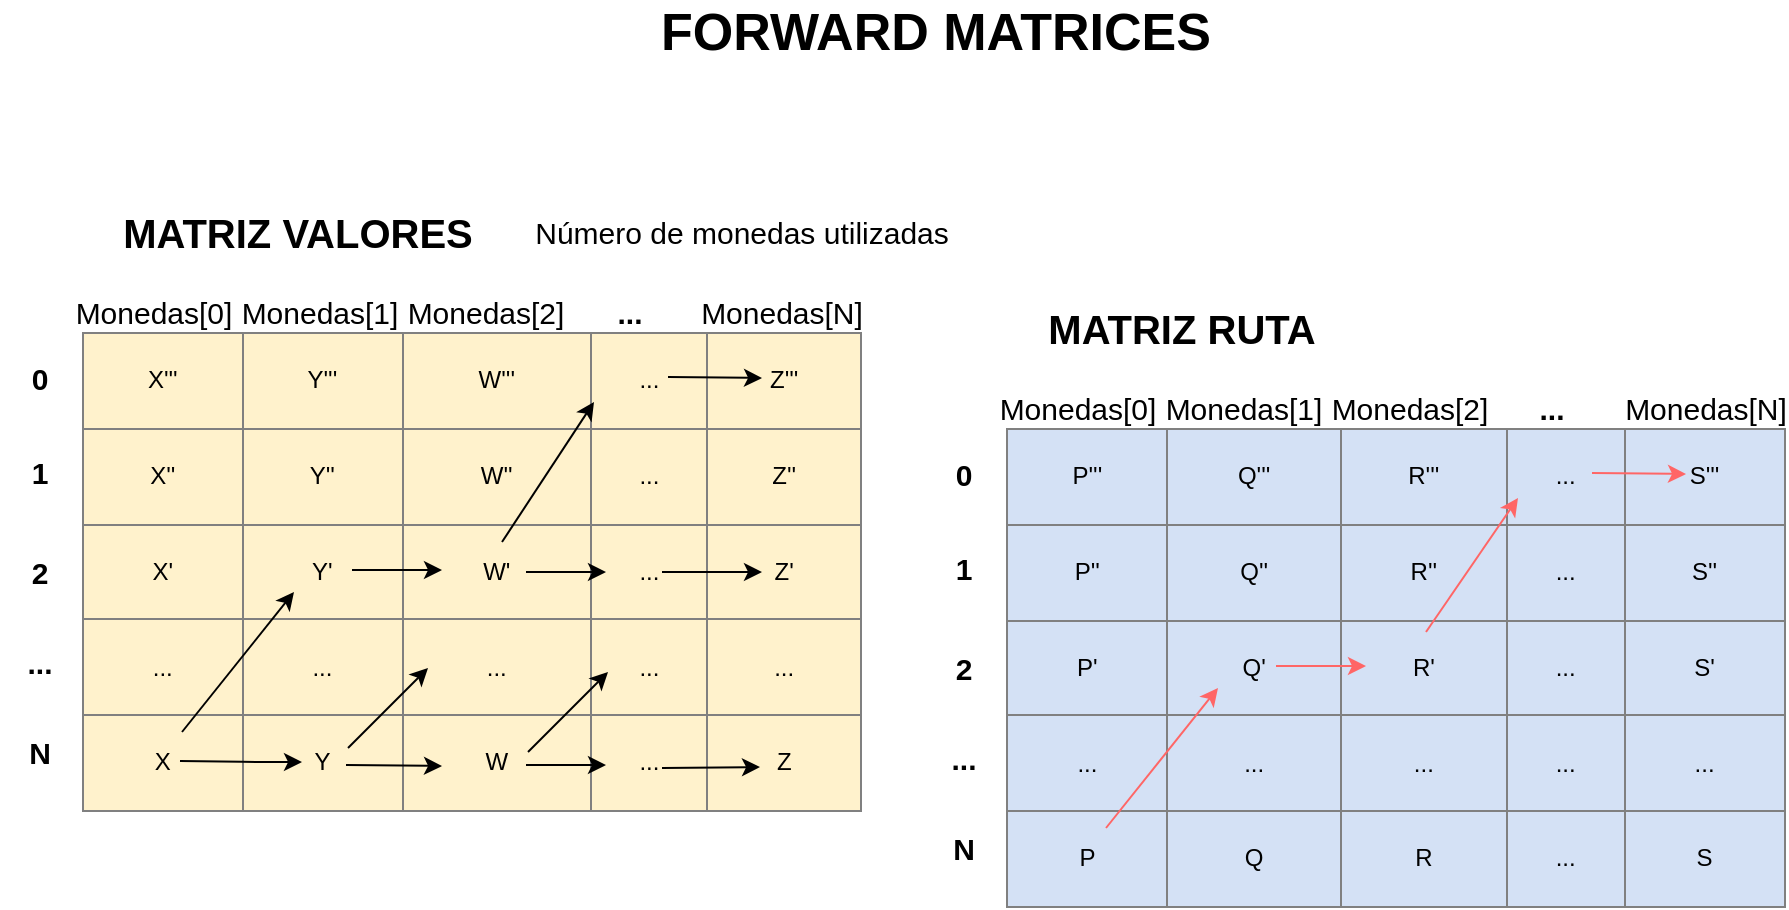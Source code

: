 <mxfile version="10.6.0" type="device"><diagram id="Rv1JQS67IE8p_a-UgF7v" name="Página-1"><mxGraphModel dx="1010" dy="609" grid="1" gridSize="10" guides="1" tooltips="1" connect="1" arrows="1" fold="1" page="1" pageScale="1" pageWidth="1169" pageHeight="827" math="0" shadow="0"><root><mxCell id="0"/><mxCell id="1" parent="0"/><mxCell id="CKBlLyWcM6fiHPnXQB7s-1" value="&lt;table border=&quot;1&quot; width=&quot;100%&quot; style=&quot;text-align: center ; width: 100% ; height: 100% ; border-collapse: collapse&quot;&gt;&lt;tbody&gt;&lt;tr&gt;&lt;td align=&quot;center&quot;&gt;X'''&lt;/td&gt;&lt;td align=&quot;center&quot;&gt;Y'''&lt;/td&gt;&lt;td align=&quot;center&quot;&gt;W'''&lt;/td&gt;&lt;td style=&quot;text-align: center&quot;&gt;...&lt;/td&gt;&lt;td style=&quot;text-align: center&quot;&gt;Z'''&lt;/td&gt;&lt;/tr&gt;&lt;tr&gt;&lt;td style=&quot;text-align: center&quot;&gt;X''&lt;/td&gt;&lt;td style=&quot;text-align: center&quot;&gt;Y''&lt;/td&gt;&lt;td style=&quot;text-align: center&quot;&gt;W''&lt;/td&gt;&lt;td style=&quot;text-align: center&quot;&gt;...&lt;/td&gt;&lt;td&gt;Z''&lt;/td&gt;&lt;/tr&gt;&lt;tr&gt;&lt;td style=&quot;text-align: center&quot;&gt;X'&lt;/td&gt;&lt;td style=&quot;text-align: center&quot;&gt;Y'&lt;/td&gt;&lt;td style=&quot;text-align: center&quot;&gt;W'&lt;/td&gt;&lt;td style=&quot;text-align: center&quot;&gt;...&lt;/td&gt;&lt;td&gt;Z'&lt;/td&gt;&lt;/tr&gt;&lt;tr&gt;&lt;td align=&quot;center&quot;&gt;...&lt;/td&gt;&lt;td align=&quot;center&quot;&gt;...&lt;/td&gt;&lt;td align=&quot;center&quot;&gt;...&lt;/td&gt;&lt;td style=&quot;text-align: center&quot;&gt;...&lt;/td&gt;&lt;td&gt;...&lt;/td&gt;&lt;/tr&gt;&lt;tr&gt;&lt;td align=&quot;center&quot;&gt;X&lt;/td&gt;&lt;td align=&quot;center&quot;&gt;Y&lt;/td&gt;&lt;td align=&quot;center&quot;&gt;W&lt;/td&gt;&lt;td style=&quot;text-align: center&quot;&gt;...&lt;/td&gt;&lt;td&gt;Z&lt;/td&gt;&lt;/tr&gt;&lt;/tbody&gt;&lt;/table&gt;" style="text;html=1;strokeColor=none;fillColor=#FFF2CC;overflow=fill;" vertex="1" parent="1"><mxGeometry x="96" y="210" width="390" height="240" as="geometry"/></mxCell><mxCell id="CKBlLyWcM6fiHPnXQB7s-3" value="&lt;b style=&quot;font-size: 15px;&quot;&gt;0&lt;/b&gt;" style="text;html=1;strokeColor=none;fillColor=none;align=center;verticalAlign=middle;whiteSpace=wrap;rounded=0;fontSize=15;" vertex="1" parent="1"><mxGeometry x="55" y="223" width="40" height="20" as="geometry"/></mxCell><mxCell id="CKBlLyWcM6fiHPnXQB7s-4" value="&lt;b style=&quot;font-size: 15px;&quot;&gt;1&lt;/b&gt;" style="text;html=1;strokeColor=none;fillColor=none;align=center;verticalAlign=middle;whiteSpace=wrap;rounded=0;fontSize=15;" vertex="1" parent="1"><mxGeometry x="55" y="270" width="40" height="20" as="geometry"/></mxCell><mxCell id="CKBlLyWcM6fiHPnXQB7s-5" value="&lt;b style=&quot;font-size: 15px;&quot;&gt;2&lt;/b&gt;" style="text;html=1;strokeColor=none;fillColor=none;align=center;verticalAlign=middle;whiteSpace=wrap;rounded=0;fontSize=15;" vertex="1" parent="1"><mxGeometry x="55" y="320" width="40" height="20" as="geometry"/></mxCell><mxCell id="CKBlLyWcM6fiHPnXQB7s-6" value="&lt;b style=&quot;font-size: 15px;&quot;&gt;...&lt;/b&gt;" style="text;html=1;strokeColor=none;fillColor=none;align=center;verticalAlign=middle;whiteSpace=wrap;rounded=0;fontSize=15;" vertex="1" parent="1"><mxGeometry x="55" y="365" width="40" height="20" as="geometry"/></mxCell><mxCell id="CKBlLyWcM6fiHPnXQB7s-7" value="&lt;b style=&quot;font-size: 15px;&quot;&gt;N&lt;/b&gt;" style="text;html=1;strokeColor=none;fillColor=none;align=center;verticalAlign=middle;whiteSpace=wrap;rounded=0;fontSize=15;" vertex="1" parent="1"><mxGeometry x="55" y="410" width="40" height="20" as="geometry"/></mxCell><mxCell id="CKBlLyWcM6fiHPnXQB7s-9" value="Monedas[0]" style="text;html=1;strokeColor=none;fillColor=none;align=center;verticalAlign=middle;whiteSpace=wrap;rounded=0;fontSize=15;" vertex="1" parent="1"><mxGeometry x="112" y="190" width="40" height="20" as="geometry"/></mxCell><mxCell id="CKBlLyWcM6fiHPnXQB7s-10" value="Monedas[1]" style="text;html=1;strokeColor=none;fillColor=none;align=center;verticalAlign=middle;whiteSpace=wrap;rounded=0;fontSize=15;" vertex="1" parent="1"><mxGeometry x="195" y="190" width="40" height="20" as="geometry"/></mxCell><mxCell id="CKBlLyWcM6fiHPnXQB7s-12" value="Monedas[2]" style="text;html=1;strokeColor=none;fillColor=none;align=center;verticalAlign=middle;whiteSpace=wrap;rounded=0;fontSize=15;" vertex="1" parent="1"><mxGeometry x="278" y="190" width="40" height="20" as="geometry"/></mxCell><mxCell id="CKBlLyWcM6fiHPnXQB7s-14" value="Monedas[N]" style="text;html=1;strokeColor=none;fillColor=none;align=center;verticalAlign=middle;whiteSpace=wrap;rounded=0;fontSize=15;" vertex="1" parent="1"><mxGeometry x="426" y="190" width="40" height="20" as="geometry"/></mxCell><mxCell id="CKBlLyWcM6fiHPnXQB7s-15" value="&lt;b style=&quot;font-size: 15px;&quot;&gt;...&lt;/b&gt;" style="text;html=1;strokeColor=none;fillColor=none;align=center;verticalAlign=middle;whiteSpace=wrap;rounded=0;fontSize=15;" vertex="1" parent="1"><mxGeometry x="350" y="190" width="40" height="20" as="geometry"/></mxCell><mxCell id="CKBlLyWcM6fiHPnXQB7s-18" value="MATRIZ VALORES" style="text;html=1;strokeColor=none;fillColor=none;align=center;verticalAlign=middle;whiteSpace=wrap;rounded=0;fontSize=20;fontStyle=1" vertex="1" parent="1"><mxGeometry x="84" y="150" width="240" height="20" as="geometry"/></mxCell><mxCell id="CKBlLyWcM6fiHPnXQB7s-32" value="" style="endArrow=classic;html=1;fontSize=20;" edge="1" parent="1"><mxGeometry width="50" height="50" relative="1" as="geometry"><mxPoint x="146" y="410" as="sourcePoint"/><mxPoint x="202" y="340" as="targetPoint"/></mxGeometry></mxCell><mxCell id="CKBlLyWcM6fiHPnXQB7s-33" value="" style="endArrow=classic;html=1;fontSize=20;" edge="1" parent="1"><mxGeometry width="50" height="50" relative="1" as="geometry"><mxPoint x="145" y="424.5" as="sourcePoint"/><mxPoint x="206" y="425" as="targetPoint"/><Array as="points"><mxPoint x="186" y="425"/></Array></mxGeometry></mxCell><mxCell id="CKBlLyWcM6fiHPnXQB7s-34" value="" style="endArrow=classic;html=1;fontSize=20;" edge="1" parent="1"><mxGeometry width="50" height="50" relative="1" as="geometry"><mxPoint x="228" y="426.5" as="sourcePoint"/><mxPoint x="276" y="427" as="targetPoint"/></mxGeometry></mxCell><mxCell id="CKBlLyWcM6fiHPnXQB7s-35" value="" style="endArrow=classic;html=1;fontSize=20;" edge="1" parent="1"><mxGeometry width="50" height="50" relative="1" as="geometry"><mxPoint x="318" y="426.5" as="sourcePoint"/><mxPoint x="358" y="426.5" as="targetPoint"/><Array as="points"><mxPoint x="328" y="426.5"/></Array></mxGeometry></mxCell><mxCell id="CKBlLyWcM6fiHPnXQB7s-36" value="" style="endArrow=classic;html=1;fontSize=20;" edge="1" parent="1"><mxGeometry width="50" height="50" relative="1" as="geometry"><mxPoint x="386" y="428" as="sourcePoint"/><mxPoint x="435" y="427.5" as="targetPoint"/></mxGeometry></mxCell><mxCell id="CKBlLyWcM6fiHPnXQB7s-37" value="" style="endArrow=classic;html=1;fontSize=20;" edge="1" parent="1"><mxGeometry width="50" height="50" relative="1" as="geometry"><mxPoint x="231" y="329" as="sourcePoint"/><mxPoint x="276" y="329" as="targetPoint"/></mxGeometry></mxCell><mxCell id="CKBlLyWcM6fiHPnXQB7s-38" value="" style="endArrow=classic;html=1;fontSize=20;" edge="1" parent="1"><mxGeometry width="50" height="50" relative="1" as="geometry"><mxPoint x="318" y="330" as="sourcePoint"/><mxPoint x="358" y="330" as="targetPoint"/><Array as="points"><mxPoint x="318" y="330"/></Array></mxGeometry></mxCell><mxCell id="CKBlLyWcM6fiHPnXQB7s-39" value="" style="endArrow=classic;html=1;fontSize=20;" edge="1" parent="1"><mxGeometry width="50" height="50" relative="1" as="geometry"><mxPoint x="386" y="330" as="sourcePoint"/><mxPoint x="436" y="330" as="targetPoint"/></mxGeometry></mxCell><mxCell id="CKBlLyWcM6fiHPnXQB7s-43" value="" style="endArrow=classic;html=1;fontSize=20;" edge="1" parent="1"><mxGeometry width="50" height="50" relative="1" as="geometry"><mxPoint x="306" y="315" as="sourcePoint"/><mxPoint x="352" y="245" as="targetPoint"/></mxGeometry></mxCell><mxCell id="CKBlLyWcM6fiHPnXQB7s-44" value="" style="endArrow=classic;html=1;fontSize=20;" edge="1" parent="1"><mxGeometry width="50" height="50" relative="1" as="geometry"><mxPoint x="389" y="232.5" as="sourcePoint"/><mxPoint x="436" y="233" as="targetPoint"/><Array as="points"/></mxGeometry></mxCell><mxCell id="CKBlLyWcM6fiHPnXQB7s-46" value="" style="endArrow=classic;html=1;fontSize=20;" edge="1" parent="1"><mxGeometry width="50" height="50" relative="1" as="geometry"><mxPoint x="319" y="420" as="sourcePoint"/><mxPoint x="359" y="380" as="targetPoint"/></mxGeometry></mxCell><mxCell id="CKBlLyWcM6fiHPnXQB7s-48" value="" style="endArrow=classic;html=1;fontSize=20;" edge="1" parent="1"><mxGeometry width="50" height="50" relative="1" as="geometry"><mxPoint x="229" y="418" as="sourcePoint"/><mxPoint x="269" y="378" as="targetPoint"/></mxGeometry></mxCell><mxCell id="CKBlLyWcM6fiHPnXQB7s-49" value="&lt;table border=&quot;1&quot; width=&quot;100%&quot; style=&quot;text-align: center ; width: 100% ; height: 100% ; border-collapse: collapse&quot;&gt;&lt;tbody&gt;&lt;tr&gt;&lt;td align=&quot;center&quot;&gt;P'''&lt;/td&gt;&lt;td align=&quot;center&quot;&gt;Q'''&lt;/td&gt;&lt;td align=&quot;center&quot;&gt;R'''&lt;/td&gt;&lt;td style=&quot;text-align: center&quot;&gt;...&lt;/td&gt;&lt;td style=&quot;text-align: center&quot;&gt;S'''&lt;/td&gt;&lt;/tr&gt;&lt;tr&gt;&lt;td style=&quot;text-align: center&quot;&gt;P''&lt;/td&gt;&lt;td style=&quot;text-align: center&quot;&gt;Q''&lt;/td&gt;&lt;td style=&quot;text-align: center&quot;&gt;R''&lt;/td&gt;&lt;td style=&quot;text-align: center&quot;&gt;...&lt;/td&gt;&lt;td&gt;S''&lt;/td&gt;&lt;/tr&gt;&lt;tr&gt;&lt;td style=&quot;text-align: center&quot;&gt;P'&lt;/td&gt;&lt;td style=&quot;text-align: center&quot;&gt;Q'&lt;/td&gt;&lt;td style=&quot;text-align: center&quot;&gt;R'&lt;/td&gt;&lt;td style=&quot;text-align: center&quot;&gt;...&lt;/td&gt;&lt;td&gt;S'&lt;/td&gt;&lt;/tr&gt;&lt;tr&gt;&lt;td align=&quot;center&quot;&gt;...&lt;/td&gt;&lt;td align=&quot;center&quot;&gt;...&lt;/td&gt;&lt;td align=&quot;center&quot;&gt;...&lt;/td&gt;&lt;td style=&quot;text-align: center&quot;&gt;...&lt;/td&gt;&lt;td&gt;...&lt;/td&gt;&lt;/tr&gt;&lt;tr&gt;&lt;td align=&quot;center&quot;&gt;P&lt;/td&gt;&lt;td align=&quot;center&quot;&gt;Q&lt;/td&gt;&lt;td align=&quot;center&quot;&gt;R&lt;/td&gt;&lt;td style=&quot;text-align: center&quot;&gt;...&lt;/td&gt;&lt;td&gt;S&lt;/td&gt;&lt;/tr&gt;&lt;/tbody&gt;&lt;/table&gt;" style="text;html=1;strokeColor=none;fillColor=#D4E1F5;overflow=fill;" vertex="1" parent="1"><mxGeometry x="558" y="258" width="390" height="240" as="geometry"/></mxCell><mxCell id="CKBlLyWcM6fiHPnXQB7s-50" value="&lt;b style=&quot;font-size: 15px;&quot;&gt;0&lt;/b&gt;" style="text;html=1;strokeColor=none;fillColor=none;align=center;verticalAlign=middle;whiteSpace=wrap;rounded=0;fontSize=15;" vertex="1" parent="1"><mxGeometry x="517" y="271" width="40" height="20" as="geometry"/></mxCell><mxCell id="CKBlLyWcM6fiHPnXQB7s-51" value="&lt;b style=&quot;font-size: 15px;&quot;&gt;1&lt;/b&gt;" style="text;html=1;strokeColor=none;fillColor=none;align=center;verticalAlign=middle;whiteSpace=wrap;rounded=0;fontSize=15;" vertex="1" parent="1"><mxGeometry x="517" y="318" width="40" height="20" as="geometry"/></mxCell><mxCell id="CKBlLyWcM6fiHPnXQB7s-52" value="&lt;b style=&quot;font-size: 15px;&quot;&gt;2&lt;/b&gt;" style="text;html=1;strokeColor=none;fillColor=none;align=center;verticalAlign=middle;whiteSpace=wrap;rounded=0;fontSize=15;" vertex="1" parent="1"><mxGeometry x="517" y="368" width="40" height="20" as="geometry"/></mxCell><mxCell id="CKBlLyWcM6fiHPnXQB7s-53" value="&lt;b style=&quot;font-size: 15px;&quot;&gt;...&lt;/b&gt;" style="text;html=1;strokeColor=none;fillColor=none;align=center;verticalAlign=middle;whiteSpace=wrap;rounded=0;fontSize=15;" vertex="1" parent="1"><mxGeometry x="517" y="413" width="40" height="20" as="geometry"/></mxCell><mxCell id="CKBlLyWcM6fiHPnXQB7s-54" value="&lt;b style=&quot;font-size: 15px;&quot;&gt;N&lt;/b&gt;" style="text;html=1;strokeColor=none;fillColor=none;align=center;verticalAlign=middle;whiteSpace=wrap;rounded=0;fontSize=15;" vertex="1" parent="1"><mxGeometry x="517" y="458" width="40" height="20" as="geometry"/></mxCell><mxCell id="CKBlLyWcM6fiHPnXQB7s-55" value="Monedas[0]" style="text;html=1;strokeColor=none;fillColor=none;align=center;verticalAlign=middle;whiteSpace=wrap;rounded=0;fontSize=15;" vertex="1" parent="1"><mxGeometry x="574" y="238" width="40" height="20" as="geometry"/></mxCell><mxCell id="CKBlLyWcM6fiHPnXQB7s-56" value="Monedas[1]" style="text;html=1;strokeColor=none;fillColor=none;align=center;verticalAlign=middle;whiteSpace=wrap;rounded=0;fontSize=15;" vertex="1" parent="1"><mxGeometry x="657" y="238" width="40" height="20" as="geometry"/></mxCell><mxCell id="CKBlLyWcM6fiHPnXQB7s-57" value="Monedas[2]" style="text;html=1;strokeColor=none;fillColor=none;align=center;verticalAlign=middle;whiteSpace=wrap;rounded=0;fontSize=15;" vertex="1" parent="1"><mxGeometry x="740" y="238" width="40" height="20" as="geometry"/></mxCell><mxCell id="CKBlLyWcM6fiHPnXQB7s-58" value="Monedas[N]" style="text;html=1;strokeColor=none;fillColor=none;align=center;verticalAlign=middle;whiteSpace=wrap;rounded=0;fontSize=15;" vertex="1" parent="1"><mxGeometry x="888" y="238" width="40" height="20" as="geometry"/></mxCell><mxCell id="CKBlLyWcM6fiHPnXQB7s-59" value="&lt;b style=&quot;font-size: 15px;&quot;&gt;...&lt;/b&gt;" style="text;html=1;strokeColor=none;fillColor=none;align=center;verticalAlign=middle;whiteSpace=wrap;rounded=0;fontSize=15;" vertex="1" parent="1"><mxGeometry x="811" y="238" width="40" height="20" as="geometry"/></mxCell><mxCell id="CKBlLyWcM6fiHPnXQB7s-60" value="MATRIZ RUTA" style="text;html=1;strokeColor=none;fillColor=none;align=center;verticalAlign=middle;whiteSpace=wrap;rounded=0;fontSize=20;fontStyle=1" vertex="1" parent="1"><mxGeometry x="526" y="198" width="240" height="20" as="geometry"/></mxCell><mxCell id="CKBlLyWcM6fiHPnXQB7s-61" value="" style="endArrow=classic;html=1;fontSize=20;strokeColor=#FF6666;" edge="1" parent="1"><mxGeometry width="50" height="50" relative="1" as="geometry"><mxPoint x="608" y="458" as="sourcePoint"/><mxPoint x="664" y="388" as="targetPoint"/></mxGeometry></mxCell><mxCell id="CKBlLyWcM6fiHPnXQB7s-66" value="" style="endArrow=classic;html=1;fontSize=20;strokeColor=#FF6666;" edge="1" parent="1"><mxGeometry width="50" height="50" relative="1" as="geometry"><mxPoint x="693" y="377" as="sourcePoint"/><mxPoint x="738" y="377" as="targetPoint"/></mxGeometry></mxCell><mxCell id="CKBlLyWcM6fiHPnXQB7s-69" value="" style="endArrow=classic;html=1;fontSize=20;strokeColor=#FF6666;" edge="1" parent="1"><mxGeometry width="50" height="50" relative="1" as="geometry"><mxPoint x="768" y="360" as="sourcePoint"/><mxPoint x="814" y="293" as="targetPoint"/></mxGeometry></mxCell><mxCell id="CKBlLyWcM6fiHPnXQB7s-70" value="" style="endArrow=classic;html=1;fontSize=20;fillColor=#FF6666;strokeColor=#FF6666;" edge="1" parent="1"><mxGeometry width="50" height="50" relative="1" as="geometry"><mxPoint x="851" y="280.5" as="sourcePoint"/><mxPoint x="898" y="281" as="targetPoint"/><Array as="points"/></mxGeometry></mxCell><mxCell id="CKBlLyWcM6fiHPnXQB7s-73" value="FORWARD MATRICES" style="text;html=1;strokeColor=none;fillColor=none;align=center;verticalAlign=middle;whiteSpace=wrap;rounded=0;fontSize=26;fontStyle=1" vertex="1" parent="1"><mxGeometry x="298" y="50" width="450" height="20" as="geometry"/></mxCell><mxCell id="CKBlLyWcM6fiHPnXQB7s-85" value="Número de monedas utilizadas" style="text;html=1;strokeColor=none;fillColor=none;align=center;verticalAlign=middle;whiteSpace=wrap;rounded=0;fontSize=15;" vertex="1" parent="1"><mxGeometry x="312" y="150" width="228" height="20" as="geometry"/></mxCell></root></mxGraphModel></diagram></mxfile>